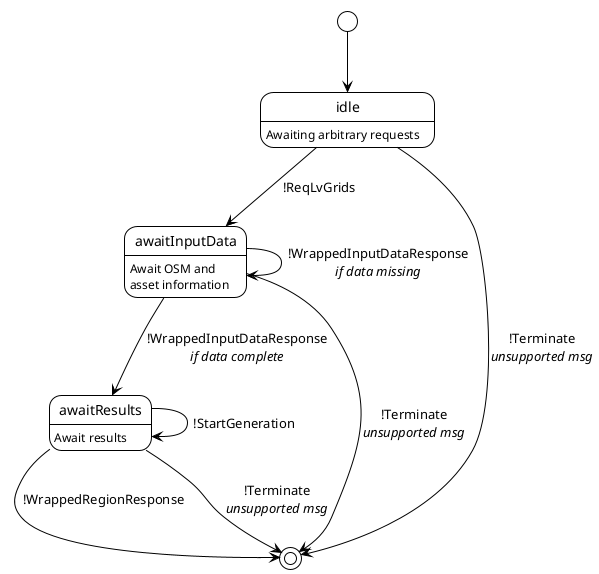 @startuml
'https://plantuml.com/state-diagram

!theme plain
hide empty description

idle: Awaiting arbitrary requests
awaitInputData: Await OSM and\nasset information
awaitResults: Await results

[*] --> idle
idle --> awaitInputData: !ReqLvGrids
idle --> [*]: !Terminate\n//unsupported msg//

awaitInputData --> awaitInputData: !WrappedInputDataResponse\n//if data missing//
awaitInputData --> awaitResults: !WrappedInputDataResponse\n//if data complete//
awaitInputData --> [*]: !Terminate\n//unsupported msg//

awaitResults --> awaitResults: !StartGeneration
awaitResults --> [*]: !WrappedRegionResponse
awaitResults --> [*]: !Terminate\n//unsupported msg//
@enduml
